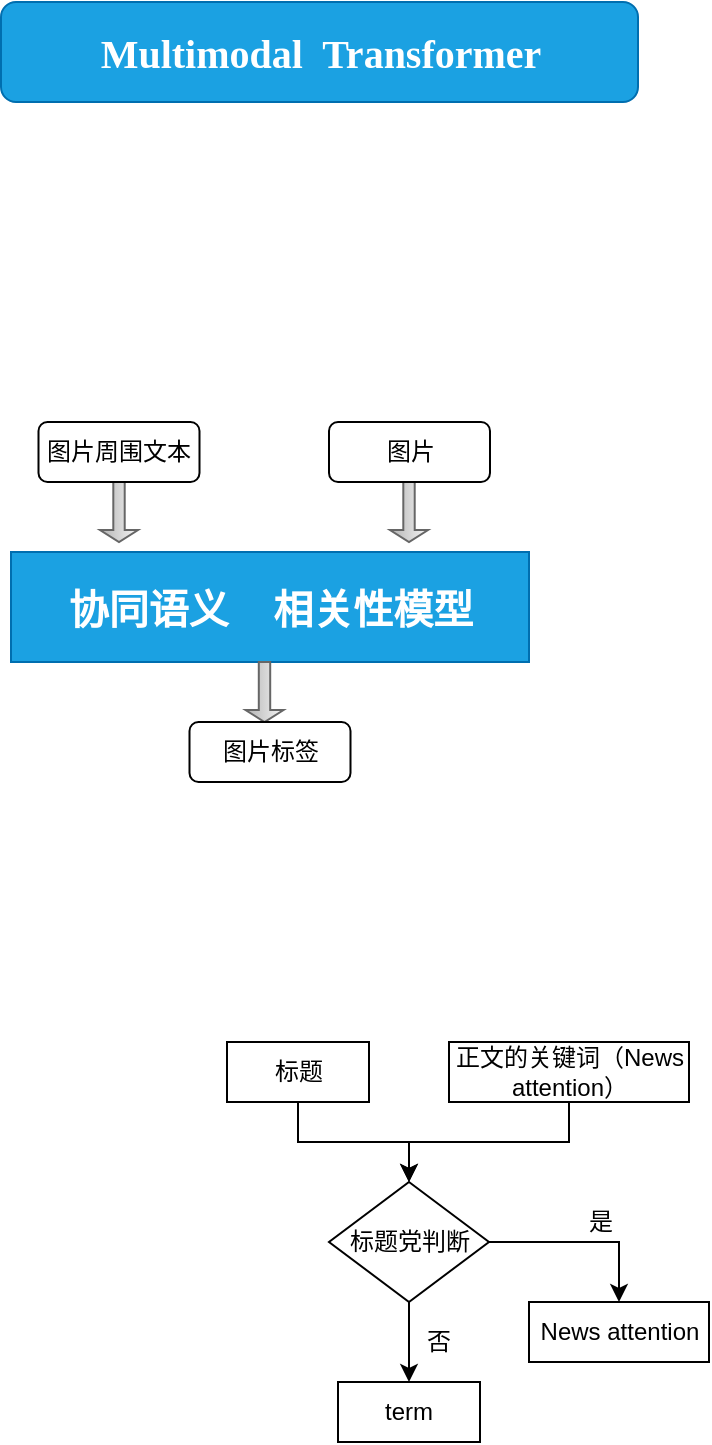<mxfile version="15.8.3" type="github">
  <diagram id="J9MYOVlcLSbenYal1-ZK" name="Page-1">
    <mxGraphModel dx="1892" dy="1228" grid="1" gridSize="10" guides="1" tooltips="1" connect="1" arrows="1" fold="1" page="1" pageScale="1" pageWidth="827" pageHeight="1169" math="0" shadow="0">
      <root>
        <mxCell id="0" />
        <mxCell id="1" parent="0" />
        <mxCell id="q4uMH3ldNayofh-_5lqI-28" value="&lt;font style=&quot;font-size: 20px&quot;&gt;&lt;b&gt;协同语义&amp;nbsp; &amp;nbsp; 相关性模型&lt;/b&gt;&lt;/font&gt;" style="rounded=0;whiteSpace=wrap;html=1;fillColor=#1ba1e2;fontColor=#ffffff;strokeColor=#006EAF;" parent="1" vertex="1">
          <mxGeometry x="216.5" y="585" width="259" height="55" as="geometry" />
        </mxCell>
        <mxCell id="q4uMH3ldNayofh-_5lqI-34" style="edgeStyle=orthogonalEdgeStyle;rounded=0;orthogonalLoop=1;jettySize=auto;html=1;entryX=0.5;entryY=0;entryDx=0;entryDy=0;" parent="1" source="q4uMH3ldNayofh-_5lqI-31" target="q4uMH3ldNayofh-_5lqI-33" edge="1">
          <mxGeometry relative="1" as="geometry" />
        </mxCell>
        <mxCell id="q4uMH3ldNayofh-_5lqI-31" value="标题" style="rounded=0;whiteSpace=wrap;html=1;" parent="1" vertex="1">
          <mxGeometry x="324.5" y="830" width="71" height="30" as="geometry" />
        </mxCell>
        <mxCell id="q4uMH3ldNayofh-_5lqI-35" style="edgeStyle=orthogonalEdgeStyle;rounded=0;orthogonalLoop=1;jettySize=auto;html=1;entryX=0.5;entryY=0;entryDx=0;entryDy=0;" parent="1" source="q4uMH3ldNayofh-_5lqI-32" target="q4uMH3ldNayofh-_5lqI-33" edge="1">
          <mxGeometry relative="1" as="geometry" />
        </mxCell>
        <mxCell id="q4uMH3ldNayofh-_5lqI-32" value="正文的关键词（News attention）" style="rounded=0;whiteSpace=wrap;html=1;" parent="1" vertex="1">
          <mxGeometry x="435.5" y="830" width="120" height="30" as="geometry" />
        </mxCell>
        <mxCell id="q4uMH3ldNayofh-_5lqI-38" style="edgeStyle=orthogonalEdgeStyle;rounded=0;orthogonalLoop=1;jettySize=auto;html=1;entryX=0.5;entryY=0;entryDx=0;entryDy=0;" parent="1" source="q4uMH3ldNayofh-_5lqI-33" target="q4uMH3ldNayofh-_5lqI-37" edge="1">
          <mxGeometry relative="1" as="geometry" />
        </mxCell>
        <mxCell id="q4uMH3ldNayofh-_5lqI-41" style="edgeStyle=orthogonalEdgeStyle;rounded=0;orthogonalLoop=1;jettySize=auto;html=1;entryX=0.5;entryY=0;entryDx=0;entryDy=0;" parent="1" source="q4uMH3ldNayofh-_5lqI-33" target="q4uMH3ldNayofh-_5lqI-40" edge="1">
          <mxGeometry relative="1" as="geometry" />
        </mxCell>
        <mxCell id="q4uMH3ldNayofh-_5lqI-33" value="标题党判断" style="rhombus;whiteSpace=wrap;html=1;" parent="1" vertex="1">
          <mxGeometry x="375.5" y="900" width="80" height="60" as="geometry" />
        </mxCell>
        <mxCell id="q4uMH3ldNayofh-_5lqI-37" value="term" style="rounded=0;whiteSpace=wrap;html=1;" parent="1" vertex="1">
          <mxGeometry x="380" y="1000" width="71" height="30" as="geometry" />
        </mxCell>
        <mxCell id="q4uMH3ldNayofh-_5lqI-39" value="否" style="text;html=1;align=center;verticalAlign=middle;resizable=0;points=[];autosize=1;strokeColor=none;fillColor=none;" parent="1" vertex="1">
          <mxGeometry x="414.5" y="970" width="30" height="20" as="geometry" />
        </mxCell>
        <mxCell id="q4uMH3ldNayofh-_5lqI-40" value="News attention" style="rounded=0;whiteSpace=wrap;html=1;" parent="1" vertex="1">
          <mxGeometry x="475.5" y="960" width="90" height="30" as="geometry" />
        </mxCell>
        <mxCell id="q4uMH3ldNayofh-_5lqI-42" value="是" style="text;html=1;align=center;verticalAlign=middle;resizable=0;points=[];autosize=1;strokeColor=none;fillColor=none;" parent="1" vertex="1">
          <mxGeometry x="495.5" y="910" width="30" height="20" as="geometry" />
        </mxCell>
        <mxCell id="mXwv5pp8Qr8styJt2xt--14" value="" style="shape=singleArrow;direction=south;whiteSpace=wrap;html=1;fillColor=#f5f5f5;gradientColor=#b3b3b3;strokeColor=#666666;" vertex="1" parent="1">
          <mxGeometry x="261" y="550" width="19" height="30" as="geometry" />
        </mxCell>
        <mxCell id="mXwv5pp8Qr8styJt2xt--15" value="" style="shape=singleArrow;direction=south;whiteSpace=wrap;html=1;fillColor=#f5f5f5;gradientColor=#b3b3b3;strokeColor=#666666;" vertex="1" parent="1">
          <mxGeometry x="406" y="550" width="19" height="30" as="geometry" />
        </mxCell>
        <mxCell id="mXwv5pp8Qr8styJt2xt--16" value="" style="shape=singleArrow;direction=south;whiteSpace=wrap;html=1;fillColor=#f5f5f5;gradientColor=#b3b3b3;strokeColor=#666666;" vertex="1" parent="1">
          <mxGeometry x="333.75" y="640" width="19" height="30" as="geometry" />
        </mxCell>
        <mxCell id="mXwv5pp8Qr8styJt2xt--18" value="图片周围文本" style="rounded=1;whiteSpace=wrap;html=1;fontFamily=Lucida Console;" vertex="1" parent="1">
          <mxGeometry x="230.25" y="520" width="80.5" height="30" as="geometry" />
        </mxCell>
        <mxCell id="mXwv5pp8Qr8styJt2xt--19" value="图片" style="rounded=1;whiteSpace=wrap;html=1;fontFamily=Lucida Console;" vertex="1" parent="1">
          <mxGeometry x="375.5" y="520" width="80.5" height="30" as="geometry" />
        </mxCell>
        <mxCell id="mXwv5pp8Qr8styJt2xt--20" value="图片标签" style="rounded=1;whiteSpace=wrap;html=1;fontFamily=Lucida Console;" vertex="1" parent="1">
          <mxGeometry x="305.75" y="670" width="80.5" height="30" as="geometry" />
        </mxCell>
        <mxCell id="mXwv5pp8Qr8styJt2xt--21" value="&lt;h3&gt;&lt;font face=&quot;Times New Roman&quot; color=&quot;#ffffff&quot; style=&quot;font-size: 20px&quot;&gt;Multimodal&amp;nbsp; Transformer&lt;/font&gt;&lt;/h3&gt;" style="rounded=1;whiteSpace=wrap;html=1;fontFamily=Lucida Console;fillColor=#1ba1e2;fontColor=#ffffff;strokeColor=#006EAF;" vertex="1" parent="1">
          <mxGeometry x="211.5" y="310" width="318.5" height="50" as="geometry" />
        </mxCell>
      </root>
    </mxGraphModel>
  </diagram>
</mxfile>
